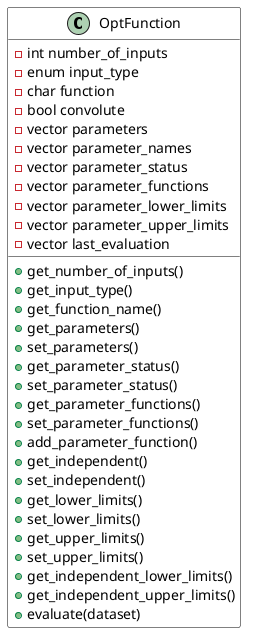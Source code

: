 @startuml OptFunction_diagram

skinparam class {
BackgroundColor White
ArrowColor Black
BorderColor Black
}

class OptFunction{
- int number_of_inputs
- enum input_type
- char function
- bool convolute
- vector parameters
- vector parameter_names
- vector parameter_status
- vector parameter_functions
- vector parameter_lower_limits
- vector parameter_upper_limits
- vector last_evaluation
+ get_number_of_inputs()
+ get_input_type()
+ get_function_name()
+ get_parameters()
+ set_parameters()
+ get_parameter_status()
+ set_parameter_status()
+ get_parameter_functions()
+ set_parameter_functions()
+ add_parameter_function()
+ get_independent()
+ set_independent()
+ get_lower_limits()
+ set_lower_limits()
+ get_upper_limits()
+ set_upper_limits()
+ get_independent_lower_limits()
+ get_independent_upper_limits()
+ evaluate(dataset)
}
@enduml
